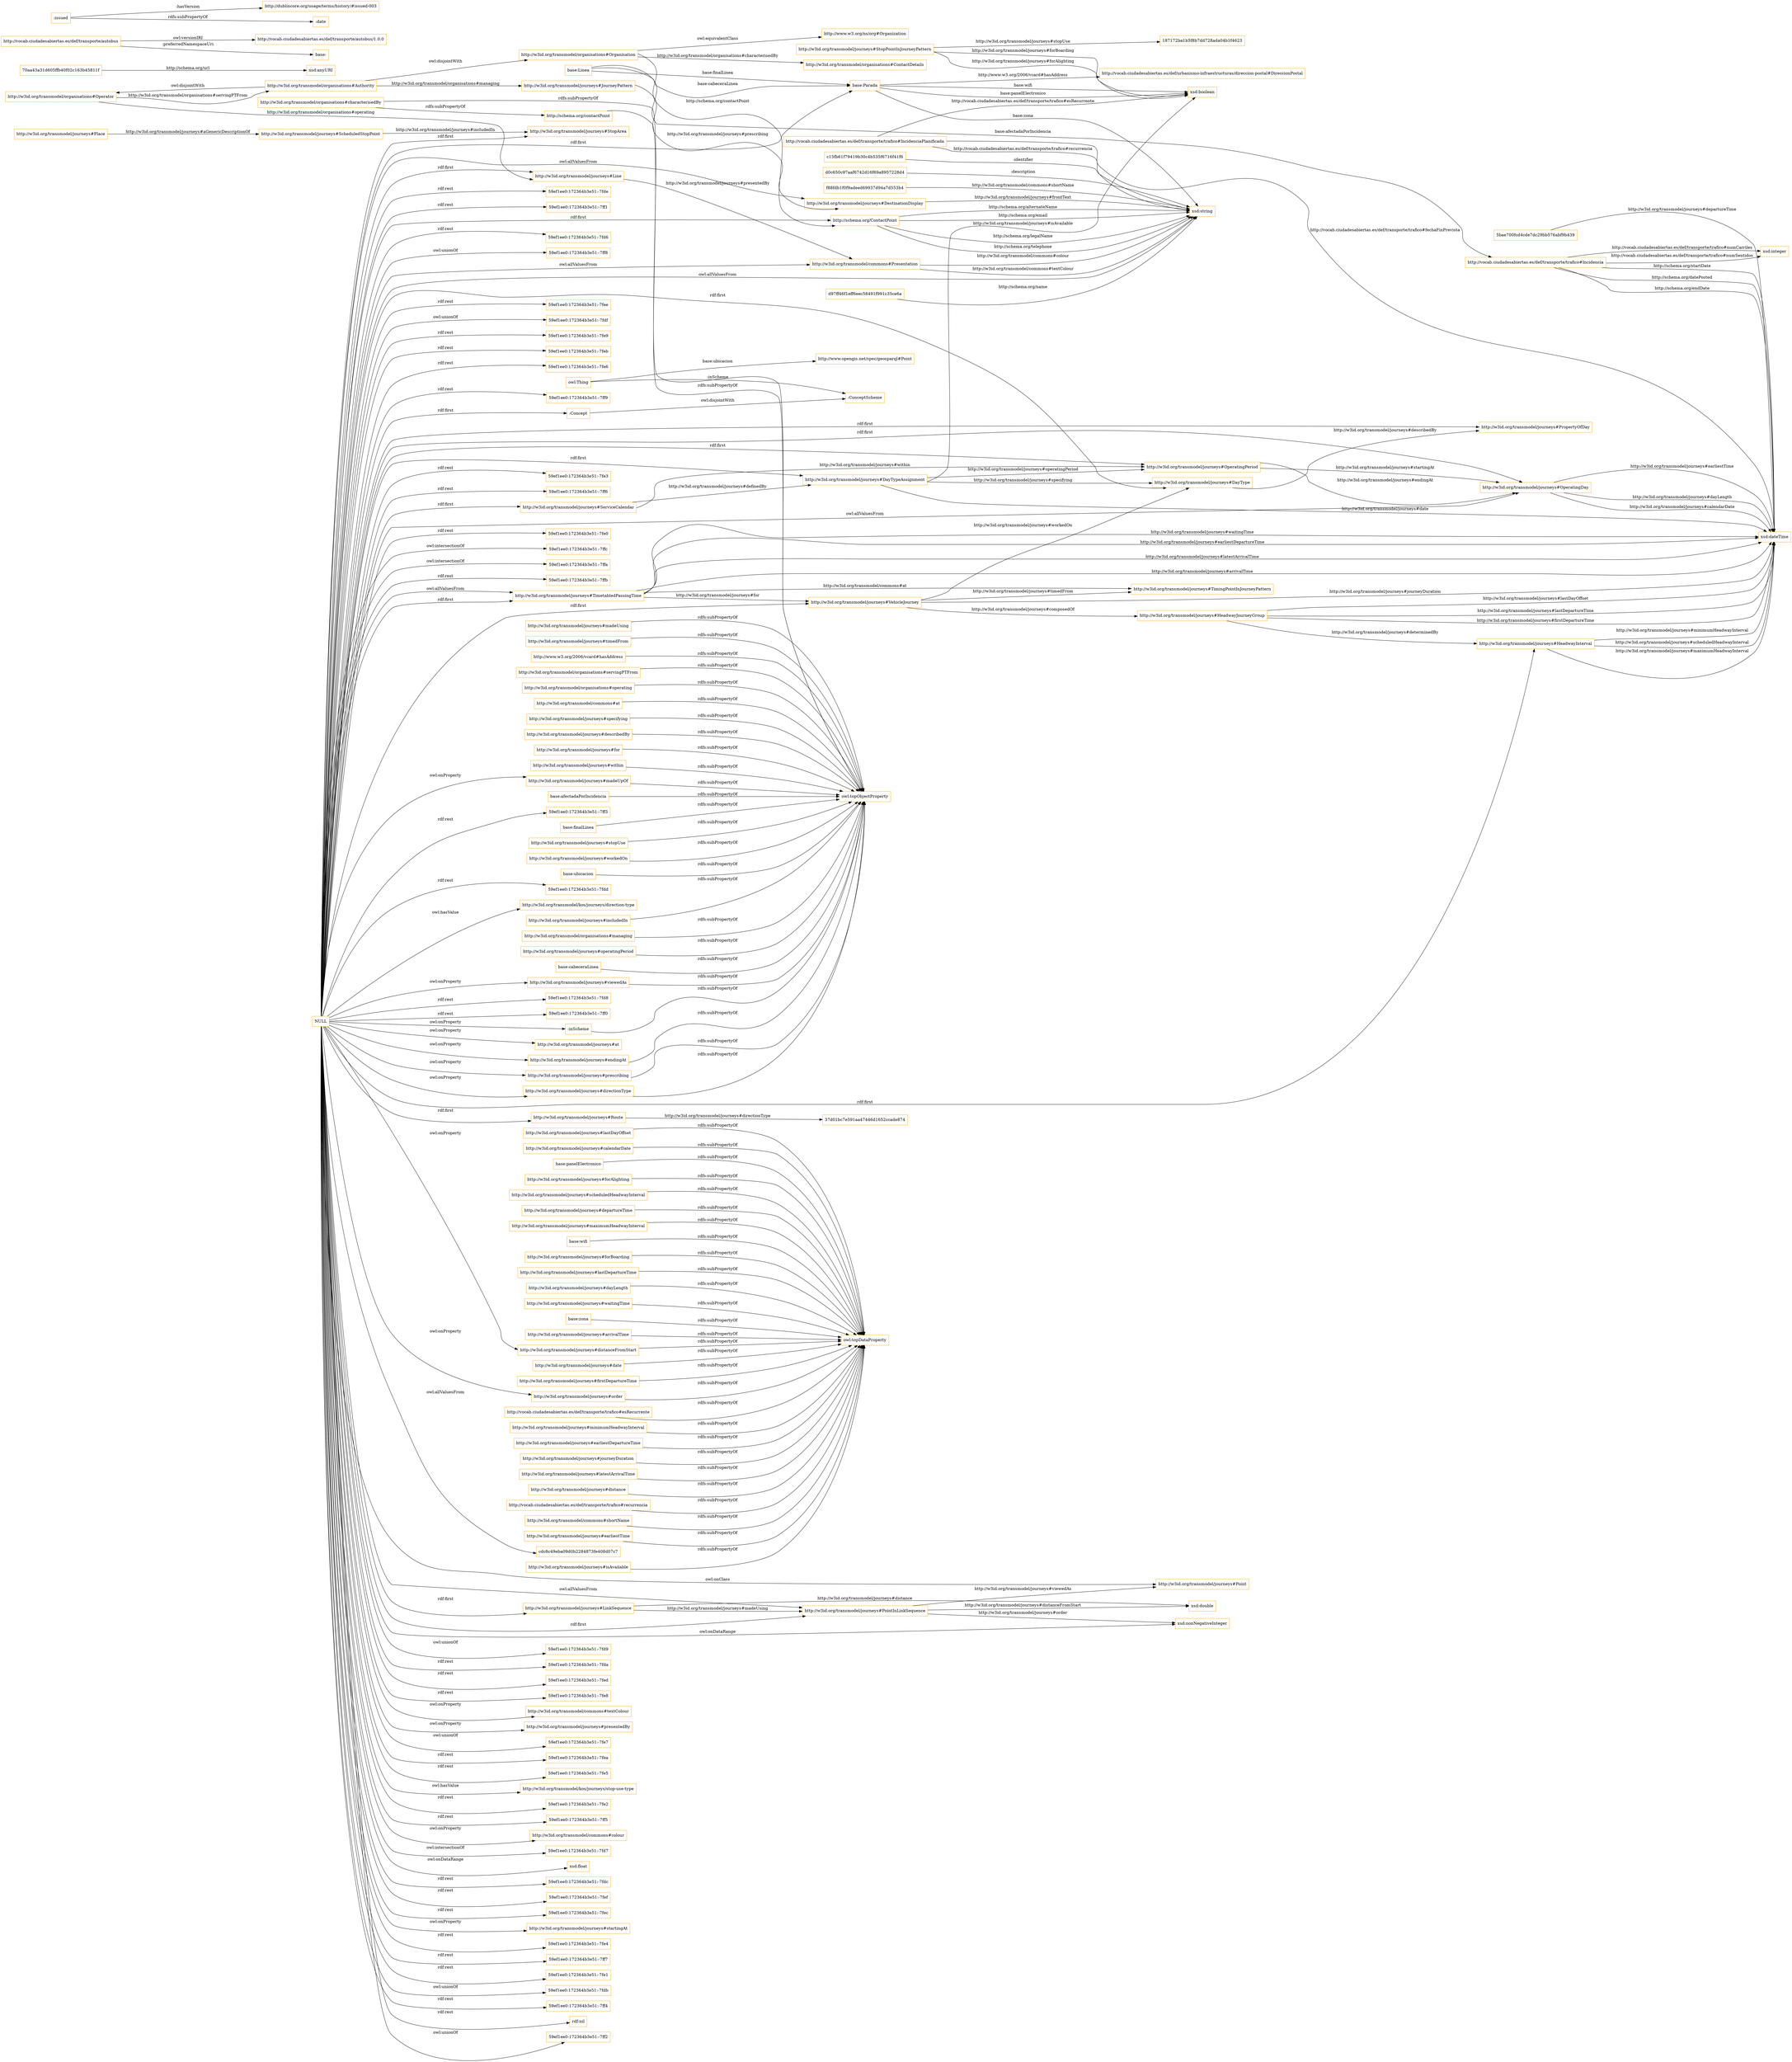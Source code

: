 digraph ar2dtool_diagram { 
rankdir=LR;
size="1501"
node [shape = rectangle, color="orange"]; "http://w3id.org/transmodel/journeys#StopArea" "d0c650c97aaf6742d16f69a8957228d4" "http://w3id.org/transmodel/journeys#VehicleJourney" "http://w3id.org/transmodel/commons#Presentation" "c15fb61f79419b30c4b535f6716f41f6" "http://w3id.org/transmodel/journeys#Line" "http://w3id.org/transmodel/journeys#PropertyOfDay" "base:Linea" "http://w3id.org/transmodel/organisations#ContactDetails" "http://www.opengis.net/spec/geosparql#Point" "http://w3id.org/transmodel/organisations#Organisation" "http://w3id.org/transmodel/journeys#DestinationDisplay" "http://schema.org/ContactPoint" "http://w3id.org/transmodel/journeys#JourneyPattern" "http://vocab.ciudadesabiertas.es/def/urbanismo-infraestructuras/direccion-postal#DireccionPostal" "cdc8c49eba09d0b2284873fe408d07c7" "70aa43a31d605ffb40f02c163b45811f" "http://w3id.org/transmodel/journeys#Route" "187172ba1b5f8b7dd728ada04b1f4623" "http://w3id.org/transmodel/journeys#OperatingDay" "http://www.w3.org/ns/org#Organization" "http://w3id.org/transmodel/journeys#HeadwayInterval" ":ConceptScheme" "f88fdb1f0f9adeed69937d94a7d553b4" ":Concept" "http://w3id.org/transmodel/journeys#StopPointInJourneyPattern" "http://w3id.org/transmodel/journeys#TimingPointInJourneyPattern" "http://vocab.ciudadesabiertas.es/def/transporte/trafico#IncidenciaPlanificada" "http://w3id.org/transmodel/organisations#Authority" "http://w3id.org/transmodel/journeys#Place" "http://vocab.ciudadesabiertas.es/def/transporte/trafico#Incidencia" "http://w3id.org/transmodel/journeys#DayTypeAssignment" "http://w3id.org/transmodel/journeys#HeadwayJourneyGroup" "http://w3id.org/transmodel/journeys#ServiceCalendar" "d97ff46f1eff6eec58491f991c35ce6a" "http://w3id.org/transmodel/journeys#OperatingPeriod" "37d01bc7e591aa47446d1652ccade874" "base:Parada" "http://w3id.org/transmodel/journeys#DayType" "http://w3id.org/transmodel/journeys#PointInLinkSequence" "http://w3id.org/transmodel/journeys#Point" "http://w3id.org/transmodel/journeys#TimetabledPassingTime" "5bae700fcd4cde7dc29bb576abf9b439" "http://w3id.org/transmodel/journeys#LinkSequence" "http://w3id.org/transmodel/journeys#ScheduledStopPoint" "http://w3id.org/transmodel/organisations#Operator" ; /*classes style*/
	"http://vocab.ciudadesabiertas.es/def/transporte/trafico#recurrencia" -> "owl:topDataProperty" [ label = "rdfs:subPropertyOf" ];
	"http://w3id.org/transmodel/journeys#prescribing" -> "owl:topObjectProperty" [ label = "rdfs:subPropertyOf" ];
	"http://w3id.org/transmodel/organisations#Organisation" -> "http://www.w3.org/ns/org#Organization" [ label = "owl:equivalentClass" ];
	"http://vocab.ciudadesabiertas.es/def/transporte/autobus" -> "http://vocab.ciudadesabiertas.es/def/transporte/autobus/1.0.0" [ label = "owl:versionIRI" ];
	"http://vocab.ciudadesabiertas.es/def/transporte/autobus" -> "base:" [ label = ":preferredNamespaceUri" ];
	"http://w3id.org/transmodel/commons#shortName" -> "owl:topDataProperty" [ label = "rdfs:subPropertyOf" ];
	"http://w3id.org/transmodel/journeys#directionType" -> "owl:topObjectProperty" [ label = "rdfs:subPropertyOf" ];
	"http://w3id.org/transmodel/journeys#earliestTime" -> "owl:topDataProperty" [ label = "rdfs:subPropertyOf" ];
	"http://w3id.org/transmodel/organisations#Authority" -> "http://w3id.org/transmodel/organisations#Organisation" [ label = "owl:disjointWith" ];
	"http://w3id.org/transmodel/organisations#Authority" -> "http://w3id.org/transmodel/organisations#Operator" [ label = "owl:disjointWith" ];
	"http://w3id.org/transmodel/journeys#isAvailable" -> "owl:topDataProperty" [ label = "rdfs:subPropertyOf" ];
	"http://w3id.org/transmodel/journeys#workedOn" -> "owl:topObjectProperty" [ label = "rdfs:subPropertyOf" ];
	"http://w3id.org/transmodel/journeys#timedFrom" -> "owl:topObjectProperty" [ label = "rdfs:subPropertyOf" ];
	"http://w3id.org/transmodel/journeys#lastDayOffset" -> "owl:topDataProperty" [ label = "rdfs:subPropertyOf" ];
	"http://w3id.org/transmodel/journeys#calendarDate" -> "owl:topDataProperty" [ label = "rdfs:subPropertyOf" ];
	"base:panelElectronico" -> "owl:topDataProperty" [ label = "rdfs:subPropertyOf" ];
	"http://w3id.org/transmodel/journeys#forAlighting" -> "owl:topDataProperty" [ label = "rdfs:subPropertyOf" ];
	"http://www.w3.org/2006/vcard#hasAddress" -> "owl:topObjectProperty" [ label = "rdfs:subPropertyOf" ];
	"http://w3id.org/transmodel/journeys#scheduledHeadwayInterval" -> "owl:topDataProperty" [ label = "rdfs:subPropertyOf" ];
	"http://w3id.org/transmodel/organisations#servingPTFrom" -> "owl:topObjectProperty" [ label = "rdfs:subPropertyOf" ];
	"http://w3id.org/transmodel/journeys#distanceFromStart" -> "owl:topDataProperty" [ label = "rdfs:subPropertyOf" ];
	"http://w3id.org/transmodel/organisations#operating" -> "owl:topObjectProperty" [ label = "rdfs:subPropertyOf" ];
	"http://w3id.org/transmodel/journeys#madeUpOf" -> "owl:topObjectProperty" [ label = "rdfs:subPropertyOf" ];
	"http://w3id.org/transmodel/journeys#departureTime" -> "owl:topDataProperty" [ label = "rdfs:subPropertyOf" ];
	"base:wifi" -> "owl:topDataProperty" [ label = "rdfs:subPropertyOf" ];
	"http://w3id.org/transmodel/journeys#forBoarding" -> "owl:topDataProperty" [ label = "rdfs:subPropertyOf" ];
	":Concept" -> ":ConceptScheme" [ label = "owl:disjointWith" ];
	"http://w3id.org/transmodel/journeys#viewedAs" -> "owl:topObjectProperty" [ label = "rdfs:subPropertyOf" ];
	"http://w3id.org/transmodel/journeys#lastDepartureTime" -> "owl:topDataProperty" [ label = "rdfs:subPropertyOf" ];
	"http://w3id.org/transmodel/commons#at" -> "owl:topObjectProperty" [ label = "rdfs:subPropertyOf" ];
	"http://w3id.org/transmodel/journeys#dayLength" -> "owl:topDataProperty" [ label = "rdfs:subPropertyOf" ];
	"http://w3id.org/transmodel/journeys#specifying" -> "owl:topObjectProperty" [ label = "rdfs:subPropertyOf" ];
	"http://w3id.org/transmodel/journeys#describedBy" -> "owl:topObjectProperty" [ label = "rdfs:subPropertyOf" ];
	":inScheme" -> "owl:topObjectProperty" [ label = "rdfs:subPropertyOf" ];
	"NULL" -> "http://w3id.org/transmodel/journeys#HeadwayInterval" [ label = "rdf:first" ];
	"NULL" -> "59ef1ee0:172364b3e51:-7fed" [ label = "rdf:rest" ];
	"NULL" -> "59ef1ee0:172364b3e51:-7fe8" [ label = "rdf:rest" ];
	"NULL" -> "http://w3id.org/transmodel/commons#textColour" [ label = "owl:onProperty" ];
	"NULL" -> "http://w3id.org/transmodel/journeys#presentedBy" [ label = "owl:onProperty" ];
	"NULL" -> "http://w3id.org/transmodel/journeys#PropertyOfDay" [ label = "rdf:first" ];
	"NULL" -> "59ef1ee0:172364b3e51:-7fe7" [ label = "owl:unionOf" ];
	"NULL" -> "59ef1ee0:172364b3e51:-7fea" [ label = "rdf:rest" ];
	"NULL" -> "59ef1ee0:172364b3e51:-7fe5" [ label = "rdf:rest" ];
	"NULL" -> ":Concept" [ label = "rdf:first" ];
	"NULL" -> "http://w3id.org/transmodel/journeys#directionType" [ label = "owl:onProperty" ];
	"NULL" -> "http://w3id.org/transmodel/kos/journeys/stop-use-type" [ label = "owl:hasValue" ];
	"NULL" -> "http://w3id.org/transmodel/journeys#Point" [ label = "owl:onClass" ];
	"NULL" -> "59ef1ee0:172364b3e51:-7fe2" [ label = "rdf:rest" ];
	"NULL" -> "http://w3id.org/transmodel/journeys#LinkSequence" [ label = "rdf:first" ];
	"NULL" -> "http://w3id.org/transmodel/journeys#VehicleJourney" [ label = "rdf:first" ];
	"NULL" -> "http://w3id.org/transmodel/journeys#distanceFromStart" [ label = "owl:onProperty" ];
	"NULL" -> "http://w3id.org/transmodel/journeys#StopArea" [ label = "rdf:first" ];
	"NULL" -> "59ef1ee0:172364b3e51:-7ff5" [ label = "rdf:rest" ];
	"NULL" -> "http://w3id.org/transmodel/journeys#viewedAs" [ label = "owl:onProperty" ];
	"NULL" -> "http://w3id.org/transmodel/journeys#PointInLinkSequence" [ label = "owl:allValuesFrom" ];
	"NULL" -> "xsd:string" [ label = "owl:allValuesFrom" ];
	"NULL" -> "http://w3id.org/transmodel/commons#colour" [ label = "owl:onProperty" ];
	"NULL" -> "http://w3id.org/transmodel/journeys#DestinationDisplay" [ label = "owl:allValuesFrom" ];
	"NULL" -> "59ef1ee0:172364b3e51:-7fd7" [ label = "owl:intersectionOf" ];
	"NULL" -> "xsd:float" [ label = "owl:onDataRange" ];
	"NULL" -> "http://w3id.org/transmodel/journeys#ServiceCalendar" [ label = "rdf:first" ];
	"NULL" -> "http://w3id.org/transmodel/commons#Presentation" [ label = "owl:allValuesFrom" ];
	"NULL" -> "59ef1ee0:172364b3e51:-7fdc" [ label = "rdf:rest" ];
	"NULL" -> "http://w3id.org/transmodel/journeys#OperatingDay" [ label = "owl:allValuesFrom" ];
	"NULL" -> "http://w3id.org/transmodel/journeys#DayTypeAssignment" [ label = "rdf:first" ];
	"NULL" -> "59ef1ee0:172364b3e51:-7fef" [ label = "rdf:rest" ];
	"NULL" -> "http://w3id.org/transmodel/journeys#TimetabledPassingTime" [ label = "rdf:first" ];
	"NULL" -> "59ef1ee0:172364b3e51:-7fec" [ label = "rdf:rest" ];
	"NULL" -> "http://w3id.org/transmodel/journeys#startingAt" [ label = "owl:onProperty" ];
	"NULL" -> "cdc8c49eba09d0b2284873fe408d07c7" [ label = "owl:allValuesFrom" ];
	"NULL" -> "http://w3id.org/transmodel/journeys#PointInLinkSequence" [ label = "rdf:first" ];
	"NULL" -> "59ef1ee0:172364b3e51:-7fe4" [ label = "rdf:rest" ];
	"NULL" -> "59ef1ee0:172364b3e51:-7ff7" [ label = "rdf:rest" ];
	"NULL" -> "http://w3id.org/transmodel/journeys#endingAt" [ label = "owl:onProperty" ];
	"NULL" -> "59ef1ee0:172364b3e51:-7fe1" [ label = "rdf:rest" ];
	"NULL" -> "59ef1ee0:172364b3e51:-7fdb" [ label = "owl:unionOf" ];
	"NULL" -> "59ef1ee0:172364b3e51:-7ff4" [ label = "rdf:rest" ];
	"NULL" -> "rdf:nil" [ label = "rdf:rest" ];
	"NULL" -> "http://w3id.org/transmodel/journeys#madeUpOf" [ label = "owl:onProperty" ];
	"NULL" -> "http://w3id.org/transmodel/journeys#Line" [ label = "rdf:first" ];
	"NULL" -> "http://w3id.org/transmodel/journeys#OperatingPeriod" [ label = "rdf:first" ];
	"NULL" -> "59ef1ee0:172364b3e51:-7ff2" [ label = "owl:unionOf" ];
	"NULL" -> "59ef1ee0:172364b3e51:-7fde" [ label = "rdf:rest" ];
	"NULL" -> "http://schema.org/ContactPoint" [ label = "rdf:first" ];
	"NULL" -> "59ef1ee0:172364b3e51:-7ff1" [ label = "rdf:rest" ];
	"NULL" -> "http://w3id.org/transmodel/journeys#order" [ label = "owl:onProperty" ];
	"NULL" -> "http://w3id.org/transmodel/journeys#DayType" [ label = "rdf:first" ];
	"NULL" -> "59ef1ee0:172364b3e51:-7fd6" [ label = "rdf:rest" ];
	"NULL" -> "59ef1ee0:172364b3e51:-7ff8" [ label = "owl:unionOf" ];
	"NULL" -> "59ef1ee0:172364b3e51:-7fee" [ label = "rdf:rest" ];
	"NULL" -> "59ef1ee0:172364b3e51:-7fe9" [ label = "rdf:rest" ];
	"NULL" -> "59ef1ee0:172364b3e51:-7fdf" [ label = "owl:unionOf" ];
	"NULL" -> "http://w3id.org/transmodel/journeys#TimetabledPassingTime" [ label = "owl:allValuesFrom" ];
	"NULL" -> "59ef1ee0:172364b3e51:-7feb" [ label = "rdf:rest" ];
	"NULL" -> "http://w3id.org/transmodel/journeys#Route" [ label = "rdf:first" ];
	"NULL" -> "59ef1ee0:172364b3e51:-7fe6" [ label = "rdf:rest" ];
	"NULL" -> "59ef1ee0:172364b3e51:-7ff9" [ label = "rdf:rest" ];
	"NULL" -> "59ef1ee0:172364b3e51:-7fe3" [ label = "rdf:rest" ];
	"NULL" -> "59ef1ee0:172364b3e51:-7ffb" [ label = "rdf:rest" ];
	"NULL" -> "59ef1ee0:172364b3e51:-7ff6" [ label = "rdf:rest" ];
	"NULL" -> "59ef1ee0:172364b3e51:-7fe0" [ label = "rdf:rest" ];
	"NULL" -> "59ef1ee0:172364b3e51:-7ffc" [ label = "owl:intersectionOf" ];
	"NULL" -> "xsd:nonNegativeInteger" [ label = "owl:onDataRange" ];
	"NULL" -> ":inScheme" [ label = "owl:onProperty" ];
	"NULL" -> "59ef1ee0:172364b3e51:-7ffa" [ label = "owl:intersectionOf" ];
	"NULL" -> "59ef1ee0:172364b3e51:-7ff3" [ label = "rdf:rest" ];
	"NULL" -> "http://w3id.org/transmodel/kos/journeys/direction-type" [ label = "owl:hasValue" ];
	"NULL" -> "59ef1ee0:172364b3e51:-7fdd" [ label = "rdf:rest" ];
	"NULL" -> "59ef1ee0:172364b3e51:-7fd8" [ label = "rdf:rest" ];
	"NULL" -> "59ef1ee0:172364b3e51:-7ff0" [ label = "rdf:rest" ];
	"NULL" -> "http://w3id.org/transmodel/journeys#at" [ label = "owl:onProperty" ];
	"NULL" -> "http://w3id.org/transmodel/journeys#OperatingDay" [ label = "rdf:first" ];
	"NULL" -> "http://w3id.org/transmodel/journeys#prescribing" [ label = "owl:onProperty" ];
	"NULL" -> "base:Parada" [ label = "rdf:first" ];
	"NULL" -> "59ef1ee0:172364b3e51:-7fd9" [ label = "owl:unionOf" ];
	"NULL" -> "59ef1ee0:172364b3e51:-7fda" [ label = "rdf:rest" ];
	"base:zona" -> "owl:topDataProperty" [ label = "rdfs:subPropertyOf" ];
	"http://w3id.org/transmodel/journeys#arrivalTime" -> "owl:topDataProperty" [ label = "rdfs:subPropertyOf" ];
	"http://w3id.org/transmodel/organisations#characterisedBy" -> "owl:topObjectProperty" [ label = "rdfs:subPropertyOf" ];
	"http://w3id.org/transmodel/organisations#characterisedBy" -> "http://schema.org/contactPoint" [ label = "rdfs:subPropertyOf" ];
	"base:cabeceraLinea" -> "owl:topObjectProperty" [ label = "rdfs:subPropertyOf" ];
	"http://w3id.org/transmodel/journeys#date" -> "owl:topDataProperty" [ label = "rdfs:subPropertyOf" ];
	"http://w3id.org/transmodel/journeys#firstDepartureTime" -> "owl:topDataProperty" [ label = "rdfs:subPropertyOf" ];
	"http://schema.org/contactPoint" -> "owl:topObjectProperty" [ label = "rdfs:subPropertyOf" ];
	"http://w3id.org/transmodel/journeys#for" -> "owl:topObjectProperty" [ label = "rdfs:subPropertyOf" ];
	"http://w3id.org/transmodel/journeys#within" -> "owl:topObjectProperty" [ label = "rdfs:subPropertyOf" ];
	"http://w3id.org/transmodel/journeys#maximumHeadwayInterval" -> "owl:topDataProperty" [ label = "rdfs:subPropertyOf" ];
	"base:afectadaPorIncidencia" -> "owl:topObjectProperty" [ label = "rdfs:subPropertyOf" ];
	"base:finalLinea" -> "owl:topObjectProperty" [ label = "rdfs:subPropertyOf" ];
	"base:ubicacion" -> "owl:topObjectProperty" [ label = "rdfs:subPropertyOf" ];
	"http://w3id.org/transmodel/journeys#endingAt" -> "owl:topObjectProperty" [ label = "rdfs:subPropertyOf" ];
	":issued" -> "http://dublincore.org/usage/terms/history/#issued-003" [ label = ":hasVersion" ];
	":issued" -> ":date" [ label = "rdfs:subPropertyOf" ];
	"http://w3id.org/transmodel/journeys#waitingTime" -> "owl:topDataProperty" [ label = "rdfs:subPropertyOf" ];
	"http://w3id.org/transmodel/journeys#includedIn" -> "owl:topObjectProperty" [ label = "rdfs:subPropertyOf" ];
	"http://vocab.ciudadesabiertas.es/def/transporte/trafico#esRecurrente" -> "owl:topDataProperty" [ label = "rdfs:subPropertyOf" ];
	"http://w3id.org/transmodel/organisations#managing" -> "owl:topObjectProperty" [ label = "rdfs:subPropertyOf" ];
	"http://w3id.org/transmodel/journeys#minimumHeadwayInterval" -> "owl:topDataProperty" [ label = "rdfs:subPropertyOf" ];
	"http://w3id.org/transmodel/journeys#order" -> "owl:topDataProperty" [ label = "rdfs:subPropertyOf" ];
	"http://w3id.org/transmodel/journeys#earliestDepartureTime" -> "owl:topDataProperty" [ label = "rdfs:subPropertyOf" ];
	"http://w3id.org/transmodel/journeys#operatingPeriod" -> "owl:topObjectProperty" [ label = "rdfs:subPropertyOf" ];
	"http://w3id.org/transmodel/journeys#journeyDuration" -> "owl:topDataProperty" [ label = "rdfs:subPropertyOf" ];
	"http://w3id.org/transmodel/journeys#latestArrivalTime" -> "owl:topDataProperty" [ label = "rdfs:subPropertyOf" ];
	"http://w3id.org/transmodel/journeys#madeUsing" -> "owl:topObjectProperty" [ label = "rdfs:subPropertyOf" ];
	"http://w3id.org/transmodel/journeys#distance" -> "owl:topDataProperty" [ label = "rdfs:subPropertyOf" ];
	"http://w3id.org/transmodel/journeys#stopUse" -> "owl:topObjectProperty" [ label = "rdfs:subPropertyOf" ];
	"http://vocab.ciudadesabiertas.es/def/transporte/trafico#Incidencia" -> "xsd:dateTime" [ label = "http://schema.org/startDate" ];
	"http://schema.org/ContactPoint" -> "xsd:string" [ label = "http://schema.org/alternateName" ];
	"base:Linea" -> "base:Parada" [ label = "base:finalLinea" ];
	"http://w3id.org/transmodel/journeys#DayTypeAssignment" -> "http://w3id.org/transmodel/journeys#DayType" [ label = "http://w3id.org/transmodel/journeys#specifying" ];
	"http://w3id.org/transmodel/organisations#Operator" -> "http://w3id.org/transmodel/organisations#Authority" [ label = "http://w3id.org/transmodel/organisations#servingPTFrom" ];
	"http://w3id.org/transmodel/journeys#StopPointInJourneyPattern" -> "xsd:boolean" [ label = "http://w3id.org/transmodel/journeys#forBoarding" ];
	"http://w3id.org/transmodel/journeys#HeadwayJourneyGroup" -> "xsd:dateTime" [ label = "http://w3id.org/transmodel/journeys#firstDepartureTime" ];
	"d0c650c97aaf6742d16f69a8957228d4" -> "xsd:string" [ label = ":description" ];
	"http://w3id.org/transmodel/journeys#PointInLinkSequence" -> "http://w3id.org/transmodel/journeys#Point" [ label = "http://w3id.org/transmodel/journeys#viewedAs" ];
	"70aa43a31d605ffb40f02c163b45811f" -> "xsd:anyURI" [ label = "http://schema.org/url" ];
	"base:Linea" -> "http://vocab.ciudadesabiertas.es/def/transporte/trafico#Incidencia" [ label = "base:afectadaPorIncidencia" ];
	"owl:Thing" -> ":ConceptScheme" [ label = ":inScheme" ];
	"http://w3id.org/transmodel/journeys#LinkSequence" -> "http://w3id.org/transmodel/journeys#PointInLinkSequence" [ label = "http://w3id.org/transmodel/journeys#madeUsing" ];
	"http://vocab.ciudadesabiertas.es/def/transporte/trafico#IncidenciaPlanificada" -> "xsd:dateTime" [ label = "http://vocab.ciudadesabiertas.es/def/transporte/trafico#fechaFinPrevista" ];
	"http://schema.org/ContactPoint" -> "xsd:string" [ label = "http://schema.org/email" ];
	"http://w3id.org/transmodel/journeys#HeadwayJourneyGroup" -> "xsd:dateTime" [ label = "http://w3id.org/transmodel/journeys#lastDayOffset" ];
	"base:Parada" -> "http://vocab.ciudadesabiertas.es/def/urbanismo-infraestructuras/direccion-postal#DireccionPostal" [ label = "http://www.w3.org/2006/vcard#hasAddress" ];
	"http://vocab.ciudadesabiertas.es/def/transporte/trafico#Incidencia" -> "xsd:dateTime" [ label = "http://schema.org/datePosted" ];
	"http://w3id.org/transmodel/journeys#HeadwayInterval" -> "xsd:dateTime" [ label = "http://w3id.org/transmodel/journeys#minimumHeadwayInterval" ];
	"http://w3id.org/transmodel/journeys#TimetabledPassingTime" -> "xsd:dateTime" [ label = "http://w3id.org/transmodel/journeys#earliestDepartureTime" ];
	"base:Linea" -> "base:Parada" [ label = "base:cabeceraLinea" ];
	"base:Parada" -> "xsd:string" [ label = "base:zona" ];
	"http://w3id.org/transmodel/organisations#Operator" -> "http://w3id.org/transmodel/journeys#Line" [ label = "http://w3id.org/transmodel/organisations#operating" ];
	"http://w3id.org/transmodel/journeys#TimetabledPassingTime" -> "xsd:dateTime" [ label = "http://w3id.org/transmodel/journeys#latestArrivalTime" ];
	"http://w3id.org/transmodel/journeys#TimetabledPassingTime" -> "http://w3id.org/transmodel/journeys#VehicleJourney" [ label = "http://w3id.org/transmodel/journeys#for" ];
	"http://w3id.org/transmodel/journeys#DestinationDisplay" -> "xsd:string" [ label = "http://w3id.org/transmodel/journeys#frontText" ];
	"http://w3id.org/transmodel/organisations#Organisation" -> "http://schema.org/ContactPoint" [ label = "http://schema.org/contactPoint" ];
	"base:Parada" -> "xsd:boolean" [ label = "base:wifi" ];
	"http://vocab.ciudadesabiertas.es/def/transporte/trafico#Incidencia" -> "xsd:dateTime" [ label = "http://schema.org/endDate" ];
	"http://vocab.ciudadesabiertas.es/def/transporte/trafico#Incidencia" -> "xsd:integer" [ label = "http://vocab.ciudadesabiertas.es/def/transporte/trafico#numCarriles" ];
	"http://w3id.org/transmodel/journeys#ScheduledStopPoint" -> "http://w3id.org/transmodel/journeys#StopArea" [ label = "http://w3id.org/transmodel/journeys#includedIn" ];
	"http://w3id.org/transmodel/journeys#DayTypeAssignment" -> "xsd:dateTime" [ label = "http://w3id.org/transmodel/journeys#date" ];
	"http://w3id.org/transmodel/journeys#DayType" -> "http://w3id.org/transmodel/journeys#PropertyOfDay" [ label = "http://w3id.org/transmodel/journeys#describedBy" ];
	"http://w3id.org/transmodel/journeys#Line" -> "http://w3id.org/transmodel/commons#Presentation" [ label = "http://w3id.org/transmodel/journeys#presentedBy" ];
	"http://w3id.org/transmodel/journeys#VehicleJourney" -> "http://w3id.org/transmodel/journeys#DayType" [ label = "http://w3id.org/transmodel/journeys#workedOn" ];
	"http://w3id.org/transmodel/journeys#VehicleJourney" -> "xsd:dateTime" [ label = "http://w3id.org/transmodel/journeys#journeyDuration" ];
	"http://w3id.org/transmodel/journeys#OperatingPeriod" -> "http://w3id.org/transmodel/journeys#OperatingDay" [ label = "http://w3id.org/transmodel/journeys#endingAt" ];
	"http://w3id.org/transmodel/journeys#StopPointInJourneyPattern" -> "xsd:boolean" [ label = "http://w3id.org/transmodel/journeys#forAlighting" ];
	"5bae700fcd4cde7dc29bb576abf9b439" -> "xsd:dateTime" [ label = "http://w3id.org/transmodel/journeys#departureTime" ];
	"owl:Thing" -> "http://www.opengis.net/spec/geosparql#Point" [ label = "base:ubicacion" ];
	"http://w3id.org/transmodel/journeys#HeadwayJourneyGroup" -> "http://w3id.org/transmodel/journeys#HeadwayInterval" [ label = "http://w3id.org/transmodel/journeys#determinedBy" ];
	"http://w3id.org/transmodel/journeys#HeadwayInterval" -> "xsd:dateTime" [ label = "http://w3id.org/transmodel/journeys#scheduledHeadwayInterval" ];
	"http://w3id.org/transmodel/organisations#Authority" -> "http://w3id.org/transmodel/journeys#JourneyPattern" [ label = "http://w3id.org/transmodel/organisations#managing" ];
	"http://w3id.org/transmodel/journeys#HeadwayJourneyGroup" -> "xsd:dateTime" [ label = "http://w3id.org/transmodel/journeys#lastDepartureTime" ];
	"http://w3id.org/transmodel/journeys#OperatingDay" -> "xsd:dateTime" [ label = "http://w3id.org/transmodel/journeys#calendarDate" ];
	"http://w3id.org/transmodel/journeys#HeadwayInterval" -> "xsd:dateTime" [ label = "http://w3id.org/transmodel/journeys#maximumHeadwayInterval" ];
	"http://w3id.org/transmodel/journeys#Place" -> "http://w3id.org/transmodel/journeys#ScheduledStopPoint" [ label = "http://w3id.org/transmodel/journeys#aGenericDescriptionOf" ];
	"http://w3id.org/transmodel/journeys#PointInLinkSequence" -> "xsd:double" [ label = "http://w3id.org/transmodel/journeys#distanceFromStart" ];
	"http://w3id.org/transmodel/journeys#StopPointInJourneyPattern" -> "187172ba1b5f8b7dd728ada04b1f4623" [ label = "http://w3id.org/transmodel/journeys#stopUse" ];
	"base:Parada" -> "xsd:boolean" [ label = "base:panelElectronico" ];
	"http://schema.org/ContactPoint" -> "xsd:string" [ label = "http://schema.org/legalName" ];
	"http://w3id.org/transmodel/journeys#ServiceCalendar" -> "http://w3id.org/transmodel/journeys#DayTypeAssignment" [ label = "http://w3id.org/transmodel/journeys#definedBy" ];
	"http://w3id.org/transmodel/journeys#OperatingPeriod" -> "http://w3id.org/transmodel/journeys#OperatingDay" [ label = "http://w3id.org/transmodel/journeys#startingAt" ];
	"http://w3id.org/transmodel/journeys#LinkSequence" -> "xsd:double" [ label = "http://w3id.org/transmodel/journeys#distance" ];
	"d97ff46f1eff6eec58491f991c35ce6a" -> "xsd:string" [ label = "http://schema.org/name" ];
	"http://w3id.org/transmodel/journeys#TimetabledPassingTime" -> "xsd:dateTime" [ label = "http://w3id.org/transmodel/journeys#waitingTime" ];
	"http://w3id.org/transmodel/journeys#PointInLinkSequence" -> "xsd:nonNegativeInteger" [ label = "http://w3id.org/transmodel/journeys#order" ];
	"http://w3id.org/transmodel/journeys#VehicleJourney" -> "http://w3id.org/transmodel/journeys#HeadwayJourneyGroup" [ label = "http://w3id.org/transmodel/journeys#composedOf" ];
	"http://vocab.ciudadesabiertas.es/def/transporte/trafico#IncidenciaPlanificada" -> "xsd:string" [ label = "http://vocab.ciudadesabiertas.es/def/transporte/trafico#recurrencia" ];
	"http://w3id.org/transmodel/journeys#JourneyPattern" -> "http://w3id.org/transmodel/journeys#DestinationDisplay" [ label = "http://w3id.org/transmodel/journeys#prescribing" ];
	"http://w3id.org/transmodel/journeys#OperatingDay" -> "xsd:dateTime" [ label = "http://w3id.org/transmodel/journeys#earliestTime" ];
	"http://w3id.org/transmodel/journeys#TimetabledPassingTime" -> "xsd:dateTime" [ label = "http://w3id.org/transmodel/journeys#arrivalTime" ];
	"c15fb61f79419b30c4b535f6716f41f6" -> "xsd:string" [ label = ":identifier" ];
	"http://w3id.org/transmodel/journeys#VehicleJourney" -> "http://w3id.org/transmodel/journeys#TimingPointInJourneyPattern" [ label = "http://w3id.org/transmodel/journeys#timedFrom" ];
	"http://w3id.org/transmodel/organisations#Organisation" -> "http://w3id.org/transmodel/organisations#ContactDetails" [ label = "http://w3id.org/transmodel/organisations#characterisedBy" ];
	"http://vocab.ciudadesabiertas.es/def/transporte/trafico#Incidencia" -> "xsd:integer" [ label = "http://vocab.ciudadesabiertas.es/def/transporte/trafico#numSentidos" ];
	"http://w3id.org/transmodel/journeys#TimetabledPassingTime" -> "http://w3id.org/transmodel/journeys#TimingPointInJourneyPattern" [ label = "http://w3id.org/transmodel/commons#at" ];
	"http://w3id.org/transmodel/journeys#OperatingDay" -> "xsd:dateTime" [ label = "http://w3id.org/transmodel/journeys#dayLength" ];
	"http://w3id.org/transmodel/journeys#DayTypeAssignment" -> "xsd:boolean" [ label = "http://w3id.org/transmodel/journeys#isAvailable" ];
	"http://w3id.org/transmodel/journeys#ServiceCalendar" -> "http://w3id.org/transmodel/journeys#OperatingPeriod" [ label = "http://w3id.org/transmodel/journeys#within" ];
	"http://w3id.org/transmodel/journeys#DayTypeAssignment" -> "http://w3id.org/transmodel/journeys#OperatingPeriod" [ label = "http://w3id.org/transmodel/journeys#operatingPeriod" ];
	"http://vocab.ciudadesabiertas.es/def/transporte/trafico#IncidenciaPlanificada" -> "xsd:boolean" [ label = "http://vocab.ciudadesabiertas.es/def/transporte/trafico#esRecurrente" ];
	"http://schema.org/ContactPoint" -> "xsd:string" [ label = "http://schema.org/telephone" ];
	"http://w3id.org/transmodel/journeys#Route" -> "37d01bc7e591aa47446d1652ccade874" [ label = "http://w3id.org/transmodel/journeys#directionType" ];
	"http://w3id.org/transmodel/commons#Presentation" -> "xsd:string" [ label = "http://w3id.org/transmodel/commons#textColour" ];
	"f88fdb1f0f9adeed69937d94a7d553b4" -> "xsd:string" [ label = "http://w3id.org/transmodel/commons#shortName" ];
	"http://w3id.org/transmodel/commons#Presentation" -> "xsd:string" [ label = "http://w3id.org/transmodel/commons#colour" ];

}
